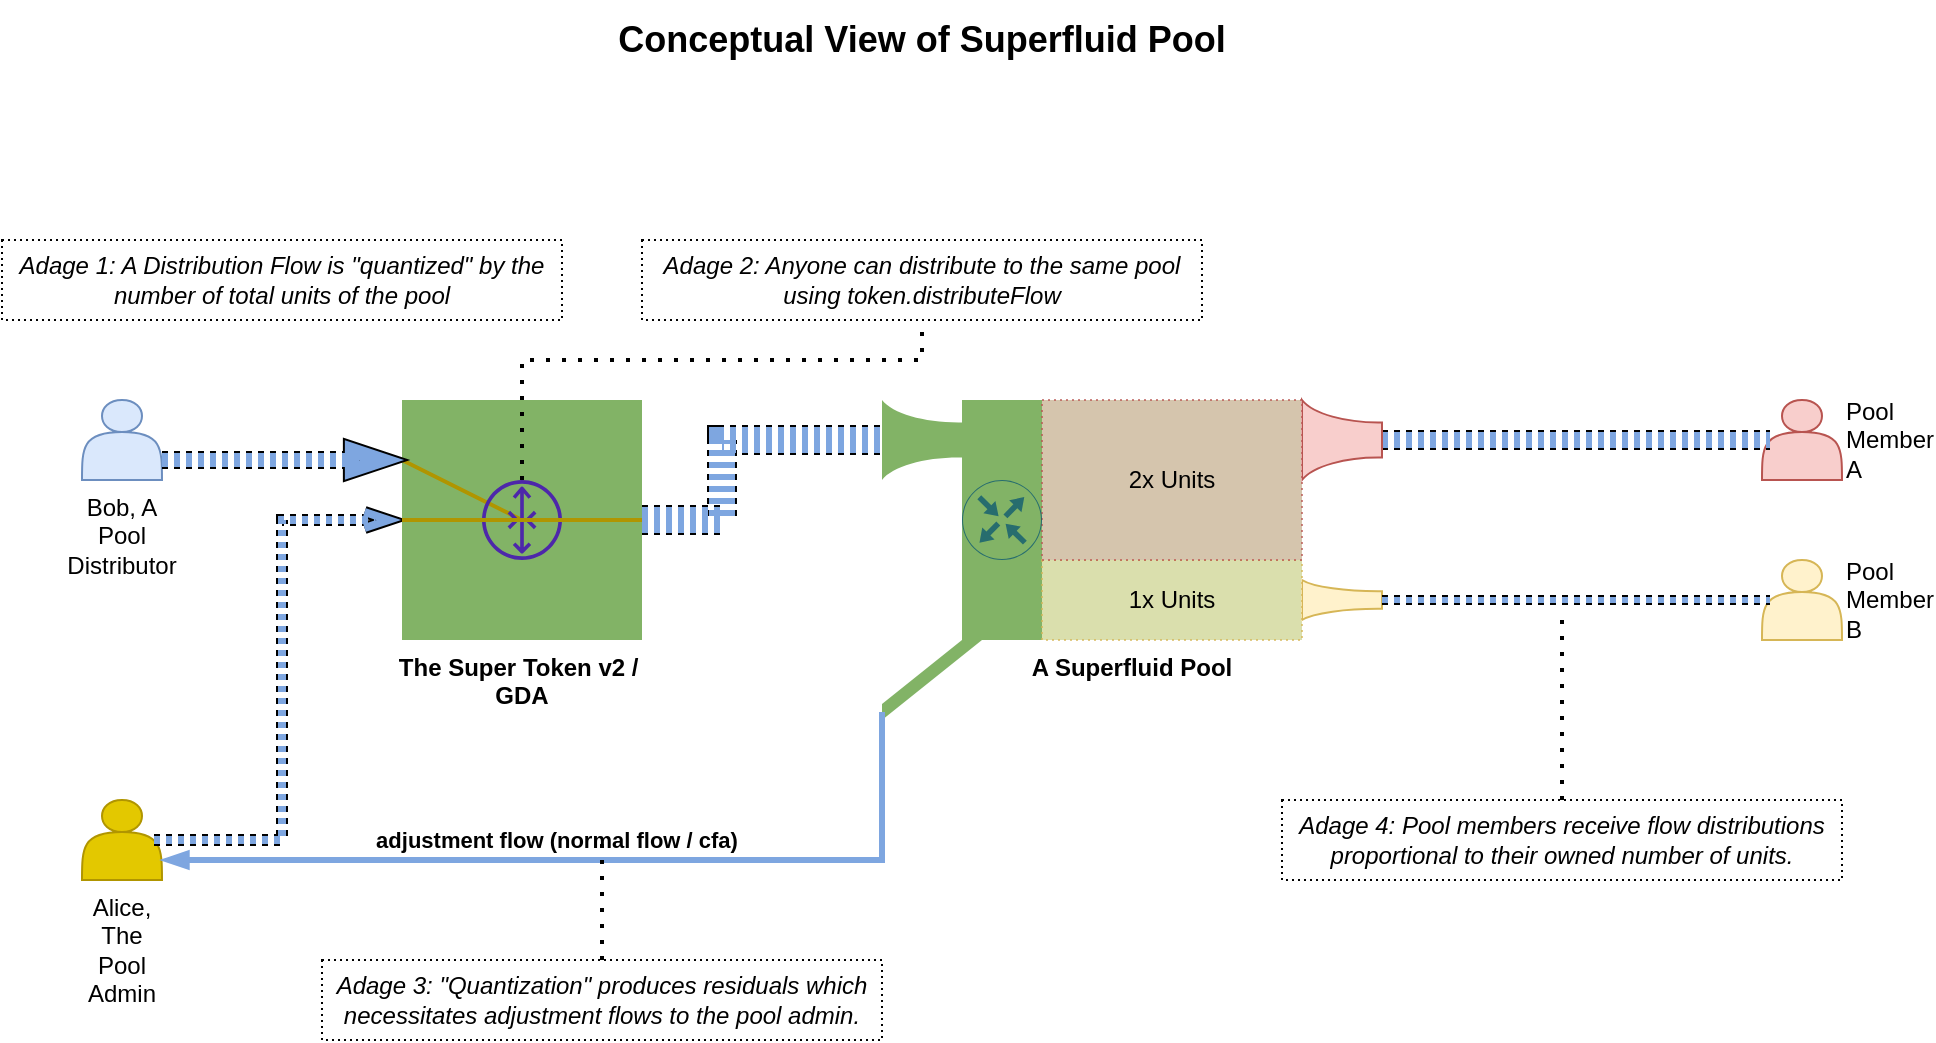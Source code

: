 <mxfile version="20.6.2" type="device"><diagram id="fZaOFZF0WYeOhrvYBxzz" name="Pool Overview"><mxGraphModel dx="1147" dy="972" grid="1" gridSize="10" guides="1" tooltips="1" connect="1" arrows="1" fold="1" page="1" pageScale="1" pageWidth="1169" pageHeight="827" math="0" shadow="0"><root><mxCell id="0"/><mxCell id="1" parent="0"/><mxCell id="Y8v7Us4eDIkANnJY24Sl-12" value="The Super Token v2 / &#10;GDA" style="group;strokeColor=none;fillColor=#82B366;labelPosition=center;verticalLabelPosition=bottom;align=center;verticalAlign=top;fontStyle=1" parent="1" vertex="1" connectable="0"><mxGeometry x="320" y="280" width="120" height="120" as="geometry"/></mxCell><mxCell id="Y8v7Us4eDIkANnJY24Sl-6" value="" style="rounded=0;whiteSpace=wrap;html=1;fillColor=#82B366;strokeColor=none;labelPosition=center;verticalLabelPosition=bottom;align=center;verticalAlign=top;" parent="Y8v7Us4eDIkANnJY24Sl-12" vertex="1"><mxGeometry width="120" height="120" as="geometry"/></mxCell><mxCell id="Y8v7Us4eDIkANnJY24Sl-51" value="" style="endArrow=none;html=1;rounded=0;shadow=0;strokeColor=#B09500;fillColor=#e3c800;strokeWidth=2;entryX=1;entryY=0.5;entryDx=0;entryDy=0;exitX=0;exitY=0.25;exitDx=0;exitDy=0;fontStyle=1;labelPosition=center;verticalLabelPosition=middle;align=center;verticalAlign=middle;" parent="Y8v7Us4eDIkANnJY24Sl-12" source="Y8v7Us4eDIkANnJY24Sl-6" target="Y8v7Us4eDIkANnJY24Sl-6" edge="1"><mxGeometry x="-0.093" y="10" width="50" height="50" relative="1" as="geometry"><mxPoint x="-114" y="230" as="sourcePoint"/><mxPoint x="250" y="166" as="targetPoint"/><Array as="points"><mxPoint x="60" y="60"/></Array><mxPoint as="offset"/></mxGeometry></mxCell><mxCell id="Y8v7Us4eDIkANnJY24Sl-8" value="" style="sketch=0;outlineConnect=0;fontColor=#232F3E;gradientColor=none;fillColor=#4D27AA;strokeColor=none;dashed=0;verticalLabelPosition=bottom;verticalAlign=top;align=center;html=1;fontSize=12;fontStyle=0;aspect=fixed;pointerEvents=1;shape=mxgraph.aws4.router;" parent="Y8v7Us4eDIkANnJY24Sl-12" vertex="1"><mxGeometry x="40" y="40" width="40" height="40" as="geometry"/></mxCell><mxCell id="Y8v7Us4eDIkANnJY24Sl-13" value="" style="verticalLabelPosition=bottom;align=center;outlineConnect=0;dashed=0;html=1;verticalAlign=top;shape=mxgraph.pid.flow_sensors.flow_nozzle;strokeColor=none;fillColor=#82B366;" parent="1" vertex="1"><mxGeometry x="560" y="280" width="40" height="40" as="geometry"/></mxCell><mxCell id="Y8v7Us4eDIkANnJY24Sl-2" value="A Superfluid Pool" style="rounded=0;whiteSpace=wrap;html=1;fillColor=#82B366;strokeColor=none;labelPosition=center;verticalLabelPosition=bottom;align=center;verticalAlign=top;fontStyle=1" parent="1" vertex="1"><mxGeometry x="600" y="280" width="170" height="120" as="geometry"/></mxCell><mxCell id="Y8v7Us4eDIkANnJY24Sl-16" value="" style="verticalLabelPosition=bottom;verticalAlign=top;html=1;shape=mxgraph.basic.diag_stripe;dx=4;strokeColor=none;fillColor=#82B366;flipV=1;direction=south;" parent="1" vertex="1"><mxGeometry x="560" y="400" width="50" height="40" as="geometry"/></mxCell><mxCell id="Y8v7Us4eDIkANnJY24Sl-17" value="Bob, A Pool Distributor" style="shape=actor;whiteSpace=wrap;html=1;strokeColor=#6c8ebf;fillColor=#dae8fc;labelPosition=center;verticalLabelPosition=bottom;align=center;verticalAlign=top;" parent="1" vertex="1"><mxGeometry x="160" y="280" width="40" height="40" as="geometry"/></mxCell><mxCell id="Y8v7Us4eDIkANnJY24Sl-18" value="" style="shape=filledEdge;fixDash=1;endArrow=blockThin;strokeWidth=9;fillColor=#7EA6E0;edgeStyle=orthogonalEdgeStyle;html=1;strokeColor=default;rounded=0;shadow=0;dashed=1;endFill=1;" parent="1" edge="1"><mxGeometry width="60" height="40" relative="1" as="geometry"><mxPoint x="200" y="310" as="sourcePoint"/><mxPoint x="320" y="310" as="targetPoint"/><Array as="points"><mxPoint x="300" y="310"/><mxPoint x="300" y="310"/></Array></mxGeometry></mxCell><mxCell id="Y8v7Us4eDIkANnJY24Sl-20" value="" style="shape=filledEdge;fixDash=1;endArrow=none;strokeWidth=15;fillColor=#7EA6E0;edgeStyle=orthogonalEdgeStyle;html=1;strokeColor=default;rounded=0;shadow=0;entryX=0;entryY=0.5;entryDx=0;entryDy=0;entryPerimeter=0;exitX=1;exitY=0.5;exitDx=0;exitDy=0;dashed=1;endFill=0;" parent="1" source="Y8v7Us4eDIkANnJY24Sl-6" target="Y8v7Us4eDIkANnJY24Sl-13" edge="1"><mxGeometry width="60" height="40" relative="1" as="geometry"><mxPoint x="210" y="320" as="sourcePoint"/><mxPoint x="510" y="320" as="targetPoint"/><Array as="points"><mxPoint x="480" y="340"/><mxPoint x="480" y="300"/></Array></mxGeometry></mxCell><mxCell id="Y8v7Us4eDIkANnJY24Sl-21" value="Alice, The&lt;br&gt;Pool Admin" style="shape=actor;whiteSpace=wrap;html=1;strokeColor=#B09500;fillColor=#e3c800;fontColor=#000000;verticalAlign=top;labelPosition=center;verticalLabelPosition=bottom;align=center;" parent="1" vertex="1"><mxGeometry x="160" y="480" width="40" height="40" as="geometry"/></mxCell><mxCell id="Y8v7Us4eDIkANnJY24Sl-22" value="adjustment flow (normal flow / cfa)" style="endArrow=none;html=1;rounded=0;shadow=0;strokeColor=#7EA6E0;fillColor=#7EA6E0;strokeWidth=3;entryX=0;entryY=0;entryDx=4;entryDy=50;entryPerimeter=0;exitX=1;exitY=0.75;exitDx=0;exitDy=0;fontStyle=1;labelPosition=center;verticalLabelPosition=middle;align=center;verticalAlign=middle;labelBackgroundColor=none;startArrow=blockThin;startFill=1;" parent="1" source="Y8v7Us4eDIkANnJY24Sl-21" target="Y8v7Us4eDIkANnJY24Sl-16" edge="1"><mxGeometry x="-0.093" y="10" width="50" height="50" relative="1" as="geometry"><mxPoint x="290" y="670" as="sourcePoint"/><mxPoint x="340" y="620" as="targetPoint"/><Array as="points"><mxPoint x="560" y="510"/></Array><mxPoint as="offset"/></mxGeometry></mxCell><mxCell id="Y8v7Us4eDIkANnJY24Sl-23" value="Conceptual View of Superfluid Pool" style="text;html=1;strokeColor=none;fillColor=none;align=center;verticalAlign=middle;whiteSpace=wrap;rounded=0;fontSize=18;fontStyle=1" parent="1" vertex="1"><mxGeometry x="400" y="80" width="360" height="40" as="geometry"/></mxCell><mxCell id="Y8v7Us4eDIkANnJY24Sl-24" value="Pool Member&lt;br&gt;A" style="shape=actor;whiteSpace=wrap;html=1;strokeColor=#b85450;fillColor=#f8cecc;labelPosition=right;verticalLabelPosition=middle;align=left;verticalAlign=middle;" parent="1" vertex="1"><mxGeometry x="1000" y="280" width="40" height="40" as="geometry"/></mxCell><mxCell id="Y8v7Us4eDIkANnJY24Sl-25" value="Pool Member&lt;br&gt;B" style="shape=actor;whiteSpace=wrap;html=1;strokeColor=#d6b656;fillColor=#fff2cc;labelPosition=right;verticalLabelPosition=middle;align=left;verticalAlign=middle;" parent="1" vertex="1"><mxGeometry x="1000" y="360" width="40" height="40" as="geometry"/></mxCell><mxCell id="Y8v7Us4eDIkANnJY24Sl-27" value="Adage 1: A Distribution Flow is &quot;quantized&quot; by the number of total units of the pool" style="text;html=1;strokeColor=default;fillColor=none;align=center;verticalAlign=middle;whiteSpace=wrap;rounded=0;fontSize=12;fontStyle=2;dashed=1;dashPattern=1 2;" parent="1" vertex="1"><mxGeometry x="120" y="200" width="280" height="40" as="geometry"/></mxCell><mxCell id="Y8v7Us4eDIkANnJY24Sl-34" value="" style="endArrow=none;dashed=1;html=1;dashPattern=1 3;strokeWidth=2;rounded=0;shadow=0;strokeColor=#000000;fontSize=12;fillColor=#7EA6E0;entryX=0.5;entryY=1;entryDx=0;entryDy=0;" parent="1" target="Y8v7Us4eDIkANnJY24Sl-53" edge="1" source="Y8v7Us4eDIkANnJY24Sl-8"><mxGeometry width="50" height="50" relative="1" as="geometry"><mxPoint x="260" y="300" as="sourcePoint"/><mxPoint x="260" y="380" as="targetPoint"/><Array as="points"><mxPoint x="380" y="260"/><mxPoint x="580" y="260"/></Array></mxGeometry></mxCell><mxCell id="Y8v7Us4eDIkANnJY24Sl-35" value="" style="shape=filledEdge;fixDash=1;endArrow=none;strokeWidth=10;fillColor=#7EA6E0;edgeStyle=orthogonalEdgeStyle;html=1;strokeColor=default;rounded=0;shadow=0;entryX=0.1;entryY=0.5;entryDx=0;entryDy=0;entryPerimeter=0;exitX=1;exitY=0.5;exitDx=0;exitDy=0;dashed=1;exitPerimeter=0;endFill=0;" parent="1" source="Y8v7Us4eDIkANnJY24Sl-36" target="Y8v7Us4eDIkANnJY24Sl-24" edge="1"><mxGeometry width="60" height="40" relative="1" as="geometry"><mxPoint x="450" y="350" as="sourcePoint"/><mxPoint x="570" y="310" as="targetPoint"/><Array as="points"><mxPoint x="870" y="300"/><mxPoint x="870" y="300"/></Array></mxGeometry></mxCell><mxCell id="Y8v7Us4eDIkANnJY24Sl-36" value="" style="verticalLabelPosition=bottom;align=center;outlineConnect=0;dashed=0;html=1;verticalAlign=top;shape=mxgraph.pid.flow_sensors.flow_nozzle;strokeColor=#b85450;fillColor=#f8cecc;flipH=0;" parent="1" vertex="1"><mxGeometry x="770" y="280" width="40" height="40" as="geometry"/></mxCell><mxCell id="Y8v7Us4eDIkANnJY24Sl-39" value="" style="verticalLabelPosition=bottom;align=center;outlineConnect=0;dashed=0;html=1;verticalAlign=top;shape=mxgraph.pid.flow_sensors.flow_nozzle;strokeColor=#d6b656;fillColor=#fff2cc;flipH=0;" parent="1" vertex="1"><mxGeometry x="770" y="370" width="40" height="20" as="geometry"/></mxCell><mxCell id="Y8v7Us4eDIkANnJY24Sl-40" value="" style="shape=filledEdge;fixDash=1;endArrow=none;strokeWidth=5;fillColor=#7EA6E0;edgeStyle=orthogonalEdgeStyle;html=1;strokeColor=default;rounded=0;shadow=0;exitX=1;exitY=0.5;exitDx=0;exitDy=0;dashed=1;exitPerimeter=0;entryX=0.1;entryY=0.5;entryDx=0;entryDy=0;entryPerimeter=0;endFill=0;" parent="1" source="Y8v7Us4eDIkANnJY24Sl-39" target="Y8v7Us4eDIkANnJY24Sl-25" edge="1"><mxGeometry width="60" height="40" relative="1" as="geometry"><mxPoint x="820" y="310" as="sourcePoint"/><mxPoint x="1010" y="380" as="targetPoint"/><Array as="points"/></mxGeometry></mxCell><mxCell id="Y8v7Us4eDIkANnJY24Sl-41" value="1x&amp;nbsp;Units" style="rounded=0;whiteSpace=wrap;html=1;dashed=1;dashPattern=1 2;strokeColor=#d6b656;fontSize=12;fillColor=#fff2cc;opacity=70;" parent="1" vertex="1"><mxGeometry x="640" y="360" width="130" height="40" as="geometry"/></mxCell><mxCell id="Y8v7Us4eDIkANnJY24Sl-42" value="2x Units" style="rounded=0;whiteSpace=wrap;html=1;dashed=1;dashPattern=1 2;strokeColor=#b85450;fontSize=12;fillColor=#f8cecc;opacity=70;" parent="1" vertex="1"><mxGeometry x="640" y="280" width="130" height="80" as="geometry"/></mxCell><mxCell id="Y8v7Us4eDIkANnJY24Sl-44" value="" style="shape=filledEdge;fixDash=1;endArrow=openThin;strokeWidth=6;fillColor=#7EA6E0;edgeStyle=orthogonalEdgeStyle;html=1;strokeColor=default;rounded=0;shadow=0;dashed=1;exitX=0.9;exitY=0.5;exitDx=0;exitDy=0;exitPerimeter=0;entryX=0;entryY=0.5;entryDx=0;entryDy=0;endFill=0;" parent="1" source="Y8v7Us4eDIkANnJY24Sl-21" target="Y8v7Us4eDIkANnJY24Sl-6" edge="1"><mxGeometry width="60" height="40" relative="1" as="geometry"><mxPoint x="210" y="320" as="sourcePoint"/><mxPoint x="330" y="320" as="targetPoint"/><Array as="points"><mxPoint x="260" y="500"/><mxPoint x="260" y="340"/></Array></mxGeometry></mxCell><mxCell id="Y8v7Us4eDIkANnJY24Sl-46" value="" style="sketch=0;points=[[0.5,0,0],[1,0.5,0],[0.5,1,0],[0,0.5,0],[0.145,0.145,0],[0.856,0.145,0],[0.855,0.856,0],[0.145,0.855,0]];verticalLabelPosition=bottom;html=1;verticalAlign=top;aspect=fixed;align=center;pointerEvents=1;shape=mxgraph.cisco19.rect;prIcon=router;fillColor=none;strokeColor=#005073;dashed=1;dashPattern=1 2;fontSize=12;opacity=70;" parent="1" vertex="1"><mxGeometry x="600" y="320" width="40" height="40" as="geometry"/></mxCell><mxCell id="Y8v7Us4eDIkANnJY24Sl-47" value="Adage 3: &quot;Quantization&quot; produces residuals which necessitates adjustment flows to the pool admin." style="text;html=1;strokeColor=default;fillColor=none;align=center;verticalAlign=middle;whiteSpace=wrap;rounded=0;fontSize=12;fontStyle=2;dashed=1;dashPattern=1 2;" parent="1" vertex="1"><mxGeometry x="280" y="560" width="280" height="40" as="geometry"/></mxCell><mxCell id="Y8v7Us4eDIkANnJY24Sl-48" value="" style="endArrow=none;dashed=1;html=1;dashPattern=1 3;strokeWidth=2;rounded=0;shadow=0;strokeColor=#000000;fontSize=12;fillColor=#7EA6E0;exitX=0.5;exitY=0;exitDx=0;exitDy=0;" parent="1" source="Y8v7Us4eDIkANnJY24Sl-47" edge="1"><mxGeometry width="50" height="50" relative="1" as="geometry"><mxPoint x="270" y="310" as="sourcePoint"/><mxPoint x="420" y="500" as="targetPoint"/></mxGeometry></mxCell><mxCell id="Y8v7Us4eDIkANnJY24Sl-49" value="Adage 4: Pool members receive flow distributions proportional to their owned number of units." style="text;html=1;strokeColor=default;fillColor=none;align=center;verticalAlign=middle;whiteSpace=wrap;rounded=0;fontSize=12;fontStyle=2;dashed=1;dashPattern=1 2;" parent="1" vertex="1"><mxGeometry x="760" y="480" width="280" height="40" as="geometry"/></mxCell><mxCell id="Y8v7Us4eDIkANnJY24Sl-50" value="" style="endArrow=none;dashed=1;html=1;dashPattern=1 3;strokeWidth=2;rounded=0;shadow=0;strokeColor=#000000;fontSize=12;fillColor=#7EA6E0;exitX=0.5;exitY=0;exitDx=0;exitDy=0;" parent="1" source="Y8v7Us4eDIkANnJY24Sl-49" edge="1"><mxGeometry width="50" height="50" relative="1" as="geometry"><mxPoint x="920" y="450" as="sourcePoint"/><mxPoint x="900" y="390" as="targetPoint"/></mxGeometry></mxCell><mxCell id="Y8v7Us4eDIkANnJY24Sl-52" value="" style="endArrow=none;html=1;rounded=0;shadow=0;strokeColor=#B09500;fillColor=#e3c800;strokeWidth=2;exitX=0;exitY=0.5;exitDx=0;exitDy=0;fontStyle=1;labelPosition=center;verticalLabelPosition=middle;align=center;verticalAlign=middle;" parent="1" source="Y8v7Us4eDIkANnJY24Sl-6" edge="1"><mxGeometry x="-0.093" y="10" width="50" height="50" relative="1" as="geometry"><mxPoint x="330" y="320" as="sourcePoint"/><mxPoint x="440" y="340" as="targetPoint"/><Array as="points"/><mxPoint as="offset"/></mxGeometry></mxCell><mxCell id="Y8v7Us4eDIkANnJY24Sl-53" value="Adage 2: Anyone can distribute to the same pool using token.distributeFlow" style="text;html=1;strokeColor=default;fillColor=none;align=center;verticalAlign=middle;whiteSpace=wrap;rounded=0;fontSize=12;fontStyle=2;dashed=1;dashPattern=1 2;" parent="1" vertex="1"><mxGeometry x="440" y="200" width="280" height="40" as="geometry"/></mxCell></root></mxGraphModel></diagram></mxfile>